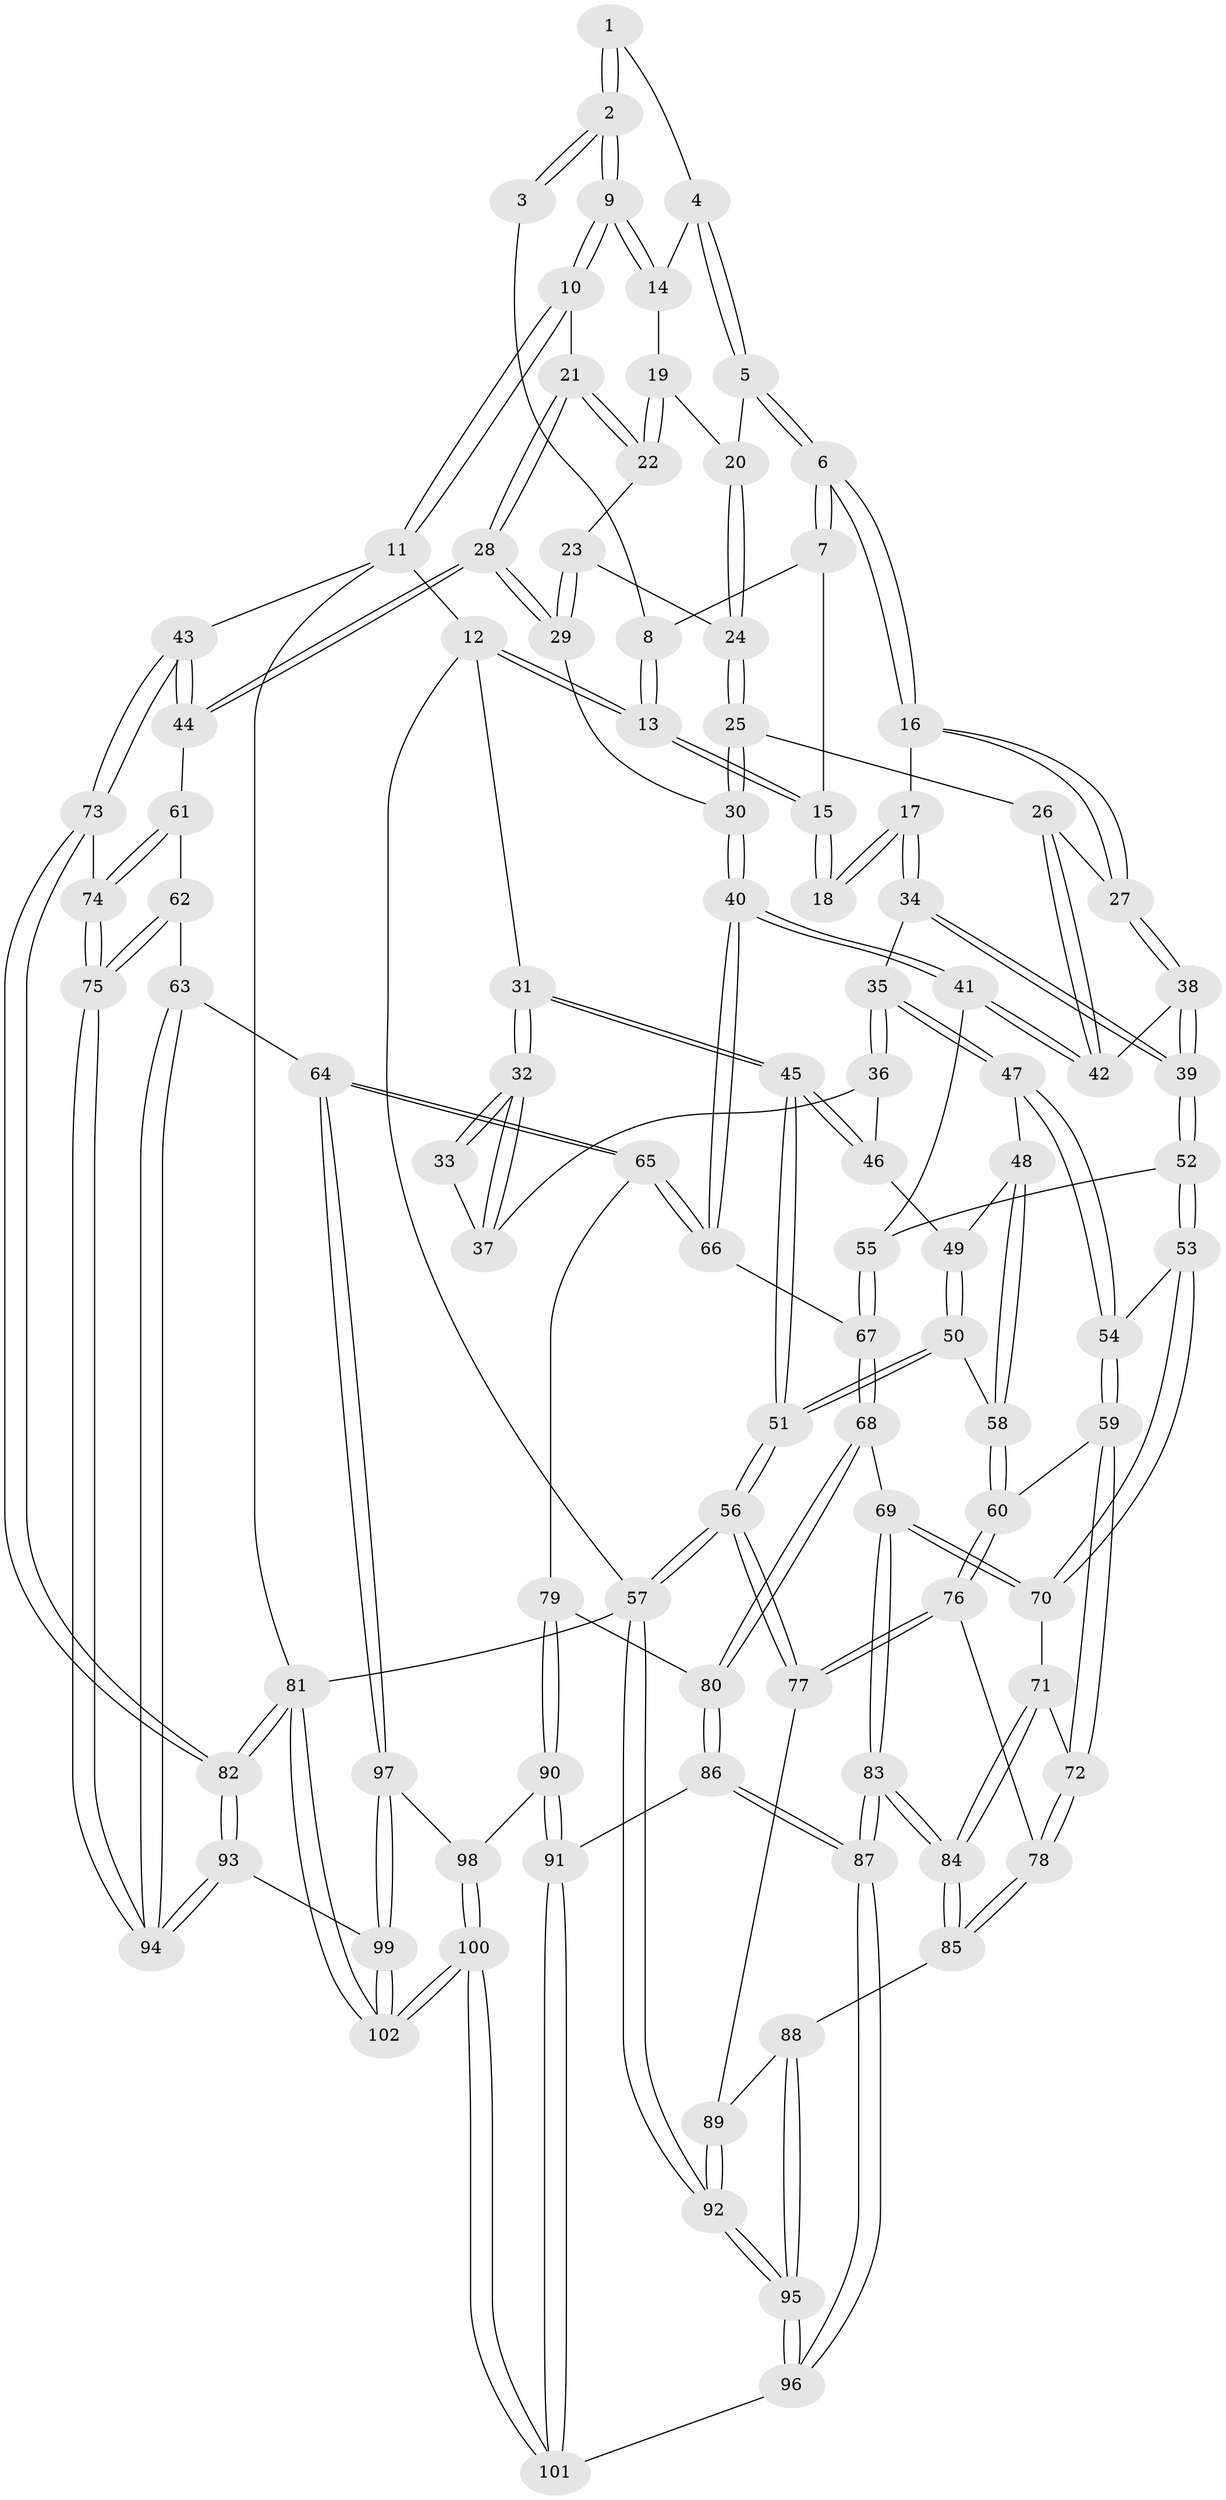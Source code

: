 // coarse degree distribution, {2: 0.03278688524590164, 4: 0.3114754098360656, 5: 0.4426229508196721, 3: 0.06557377049180328, 6: 0.13114754098360656, 7: 0.01639344262295082}
// Generated by graph-tools (version 1.1) at 2025/05/03/04/25 22:05:53]
// undirected, 102 vertices, 252 edges
graph export_dot {
graph [start="1"]
  node [color=gray90,style=filled];
  1 [pos="+0.4422076191006762+0.10862021955538774"];
  2 [pos="+0.9472939134472145+0"];
  3 [pos="+0.3696440953924582+0"];
  4 [pos="+0.44250474452992183+0.11123900370293932"];
  5 [pos="+0.42647298355473334+0.22206878491819002"];
  6 [pos="+0.37261734901463+0.263440471465545"];
  7 [pos="+0.2876307924567672+0.10912265505969089"];
  8 [pos="+0.21381265048182216+0"];
  9 [pos="+0.9496746929708532+0"];
  10 [pos="+1+0"];
  11 [pos="+1+0"];
  12 [pos="+0+0"];
  13 [pos="+0+0"];
  14 [pos="+0.7169426608728383+0.07818481918399833"];
  15 [pos="+0.17814581141275254+0.21543813276830565"];
  16 [pos="+0.3521055469952177+0.3256961318801963"];
  17 [pos="+0.31462408868947245+0.3285545599097074"];
  18 [pos="+0.23575390471980728+0.3192742130832422"];
  19 [pos="+0.6756069554706476+0.1356490708539751"];
  20 [pos="+0.4392746763048355+0.21951086997487515"];
  21 [pos="+0.8214243182689934+0.39922731454283117"];
  22 [pos="+0.6422447980966196+0.3107414950736103"];
  23 [pos="+0.6310289022662148+0.32266964827808464"];
  24 [pos="+0.6280037766489294+0.324959266198807"];
  25 [pos="+0.5559593553889558+0.4008145519241299"];
  26 [pos="+0.5552833063897346+0.40094116344947134"];
  27 [pos="+0.3961583261971295+0.3915283904354449"];
  28 [pos="+0.8204951683224632+0.5211691864389327"];
  29 [pos="+0.7513656039141557+0.5278073705360007"];
  30 [pos="+0.6942677253253318+0.5407362239477438"];
  31 [pos="+0+0.1692828981328929"];
  32 [pos="+0+0.2164701429644793"];
  33 [pos="+0.18865646503327788+0.33572504406987264"];
  34 [pos="+0.2049770369194594+0.4899926021478883"];
  35 [pos="+0.16401736174649692+0.5083690736547414"];
  36 [pos="+0.12479653676342906+0.4566427933665152"];
  37 [pos="+0.12484898204126235+0.4473588620344326"];
  38 [pos="+0.3950606757442924+0.4013105403980798"];
  39 [pos="+0.3612278372961507+0.5380018725303486"];
  40 [pos="+0.5845937590498228+0.6506872850732421"];
  41 [pos="+0.5583185215464641+0.6275145360181557"];
  42 [pos="+0.5413226760384577+0.5656171279847139"];
  43 [pos="+1+0.5505489843683979"];
  44 [pos="+0.8306443915764613+0.5299325688318063"];
  45 [pos="+0+0.35354710209296486"];
  46 [pos="+0.04540935364812591+0.4961318026602883"];
  47 [pos="+0.16357874449059162+0.5700721955596938"];
  48 [pos="+0.08347509605355428+0.5879541861697879"];
  49 [pos="+0.046242776051687015+0.5010737611822014"];
  50 [pos="+0+0.6358018683549271"];
  51 [pos="+0+0.6259508139517802"];
  52 [pos="+0.36049298141369984+0.5548811725248913"];
  53 [pos="+0.3219942281115324+0.5822257620858883"];
  54 [pos="+0.1794227900003578+0.5862083674763245"];
  55 [pos="+0.3700669860189868+0.5640767876109037"];
  56 [pos="+0+0.8969700873655634"];
  57 [pos="+0+1"];
  58 [pos="+0.02333919005316423+0.6441724159819456"];
  59 [pos="+0.17846610530423118+0.6554112202205713"];
  60 [pos="+0.052429913715327944+0.6793729106023834"];
  61 [pos="+0.8297807559299161+0.5523751336031071"];
  62 [pos="+0.8116649670725898+0.6131224935314533"];
  63 [pos="+0.7260024118263019+0.7888608065777486"];
  64 [pos="+0.6449091410216086+0.7983204119119603"];
  65 [pos="+0.6235394166535699+0.7737683457214747"];
  66 [pos="+0.5844364276455751+0.6594952374524871"];
  67 [pos="+0.40938554545057854+0.718945775950729"];
  68 [pos="+0.38202002580617045+0.7743282673483713"];
  69 [pos="+0.378868297793986+0.7740227282608036"];
  70 [pos="+0.2717809488002629+0.7233978106996212"];
  71 [pos="+0.2698400990491043+0.7239649456609139"];
  72 [pos="+0.2074278285181913+0.7251925318991657"];
  73 [pos="+1+0.6645953208585577"];
  74 [pos="+0.9329192158794829+0.767131287568392"];
  75 [pos="+0.8820746693191388+0.819453269534121"];
  76 [pos="+0.06203530011220086+0.7050763687577418"];
  77 [pos="+0+0.8115683933413711"];
  78 [pos="+0.14875256414403373+0.7841178587742883"];
  79 [pos="+0.4387271784920906+0.8109335754243068"];
  80 [pos="+0.38543597223456955+0.7787734738456366"];
  81 [pos="+1+1"];
  82 [pos="+1+0.950965454765617"];
  83 [pos="+0.26624748355185784+0.869211230260598"];
  84 [pos="+0.26186509768769456+0.8642412125968902"];
  85 [pos="+0.14512878649434735+0.8040752938532348"];
  86 [pos="+0.36759119371963794+0.8533761328679292"];
  87 [pos="+0.28871409899996753+0.9866463178835045"];
  88 [pos="+0.12761722738166634+0.827548850292456"];
  89 [pos="+0.07714959926182313+0.8261831798913261"];
  90 [pos="+0.45351075320391493+0.8911911011000337"];
  91 [pos="+0.4335295235126652+0.9367724693173481"];
  92 [pos="+0+1"];
  93 [pos="+0.87049349982086+0.8586013603473158"];
  94 [pos="+0.8655015168699128+0.8421031734658707"];
  95 [pos="+0.12001446355037304+1"];
  96 [pos="+0.2823201524717372+1"];
  97 [pos="+0.6316091634595831+0.8572736714255771"];
  98 [pos="+0.6225521664631141+0.8810414990017841"];
  99 [pos="+0.8631782194078439+1"];
  100 [pos="+0.5871445510116786+1"];
  101 [pos="+0.37157642865977714+1"];
  102 [pos="+0.8947190451347284+1"];
  1 -- 2;
  1 -- 2;
  1 -- 4;
  2 -- 3;
  2 -- 3;
  2 -- 9;
  2 -- 9;
  3 -- 8;
  4 -- 5;
  4 -- 5;
  4 -- 14;
  5 -- 6;
  5 -- 6;
  5 -- 20;
  6 -- 7;
  6 -- 7;
  6 -- 16;
  6 -- 16;
  7 -- 8;
  7 -- 15;
  8 -- 13;
  8 -- 13;
  9 -- 10;
  9 -- 10;
  9 -- 14;
  9 -- 14;
  10 -- 11;
  10 -- 11;
  10 -- 21;
  11 -- 12;
  11 -- 43;
  11 -- 81;
  12 -- 13;
  12 -- 13;
  12 -- 31;
  12 -- 57;
  13 -- 15;
  13 -- 15;
  14 -- 19;
  15 -- 18;
  15 -- 18;
  16 -- 17;
  16 -- 27;
  16 -- 27;
  17 -- 18;
  17 -- 18;
  17 -- 34;
  17 -- 34;
  19 -- 20;
  19 -- 22;
  19 -- 22;
  20 -- 24;
  20 -- 24;
  21 -- 22;
  21 -- 22;
  21 -- 28;
  21 -- 28;
  22 -- 23;
  23 -- 24;
  23 -- 29;
  23 -- 29;
  24 -- 25;
  24 -- 25;
  25 -- 26;
  25 -- 30;
  25 -- 30;
  26 -- 27;
  26 -- 42;
  26 -- 42;
  27 -- 38;
  27 -- 38;
  28 -- 29;
  28 -- 29;
  28 -- 44;
  28 -- 44;
  29 -- 30;
  30 -- 40;
  30 -- 40;
  31 -- 32;
  31 -- 32;
  31 -- 45;
  31 -- 45;
  32 -- 33;
  32 -- 33;
  32 -- 37;
  32 -- 37;
  33 -- 37;
  34 -- 35;
  34 -- 39;
  34 -- 39;
  35 -- 36;
  35 -- 36;
  35 -- 47;
  35 -- 47;
  36 -- 37;
  36 -- 46;
  38 -- 39;
  38 -- 39;
  38 -- 42;
  39 -- 52;
  39 -- 52;
  40 -- 41;
  40 -- 41;
  40 -- 66;
  40 -- 66;
  41 -- 42;
  41 -- 42;
  41 -- 55;
  43 -- 44;
  43 -- 44;
  43 -- 73;
  43 -- 73;
  44 -- 61;
  45 -- 46;
  45 -- 46;
  45 -- 51;
  45 -- 51;
  46 -- 49;
  47 -- 48;
  47 -- 54;
  47 -- 54;
  48 -- 49;
  48 -- 58;
  48 -- 58;
  49 -- 50;
  49 -- 50;
  50 -- 51;
  50 -- 51;
  50 -- 58;
  51 -- 56;
  51 -- 56;
  52 -- 53;
  52 -- 53;
  52 -- 55;
  53 -- 54;
  53 -- 70;
  53 -- 70;
  54 -- 59;
  54 -- 59;
  55 -- 67;
  55 -- 67;
  56 -- 57;
  56 -- 57;
  56 -- 77;
  56 -- 77;
  57 -- 92;
  57 -- 92;
  57 -- 81;
  58 -- 60;
  58 -- 60;
  59 -- 60;
  59 -- 72;
  59 -- 72;
  60 -- 76;
  60 -- 76;
  61 -- 62;
  61 -- 74;
  61 -- 74;
  62 -- 63;
  62 -- 75;
  62 -- 75;
  63 -- 64;
  63 -- 94;
  63 -- 94;
  64 -- 65;
  64 -- 65;
  64 -- 97;
  64 -- 97;
  65 -- 66;
  65 -- 66;
  65 -- 79;
  66 -- 67;
  67 -- 68;
  67 -- 68;
  68 -- 69;
  68 -- 80;
  68 -- 80;
  69 -- 70;
  69 -- 70;
  69 -- 83;
  69 -- 83;
  70 -- 71;
  71 -- 72;
  71 -- 84;
  71 -- 84;
  72 -- 78;
  72 -- 78;
  73 -- 74;
  73 -- 82;
  73 -- 82;
  74 -- 75;
  74 -- 75;
  75 -- 94;
  75 -- 94;
  76 -- 77;
  76 -- 77;
  76 -- 78;
  77 -- 89;
  78 -- 85;
  78 -- 85;
  79 -- 80;
  79 -- 90;
  79 -- 90;
  80 -- 86;
  80 -- 86;
  81 -- 82;
  81 -- 82;
  81 -- 102;
  81 -- 102;
  82 -- 93;
  82 -- 93;
  83 -- 84;
  83 -- 84;
  83 -- 87;
  83 -- 87;
  84 -- 85;
  84 -- 85;
  85 -- 88;
  86 -- 87;
  86 -- 87;
  86 -- 91;
  87 -- 96;
  87 -- 96;
  88 -- 89;
  88 -- 95;
  88 -- 95;
  89 -- 92;
  89 -- 92;
  90 -- 91;
  90 -- 91;
  90 -- 98;
  91 -- 101;
  91 -- 101;
  92 -- 95;
  92 -- 95;
  93 -- 94;
  93 -- 94;
  93 -- 99;
  95 -- 96;
  95 -- 96;
  96 -- 101;
  97 -- 98;
  97 -- 99;
  97 -- 99;
  98 -- 100;
  98 -- 100;
  99 -- 102;
  99 -- 102;
  100 -- 101;
  100 -- 101;
  100 -- 102;
  100 -- 102;
}
